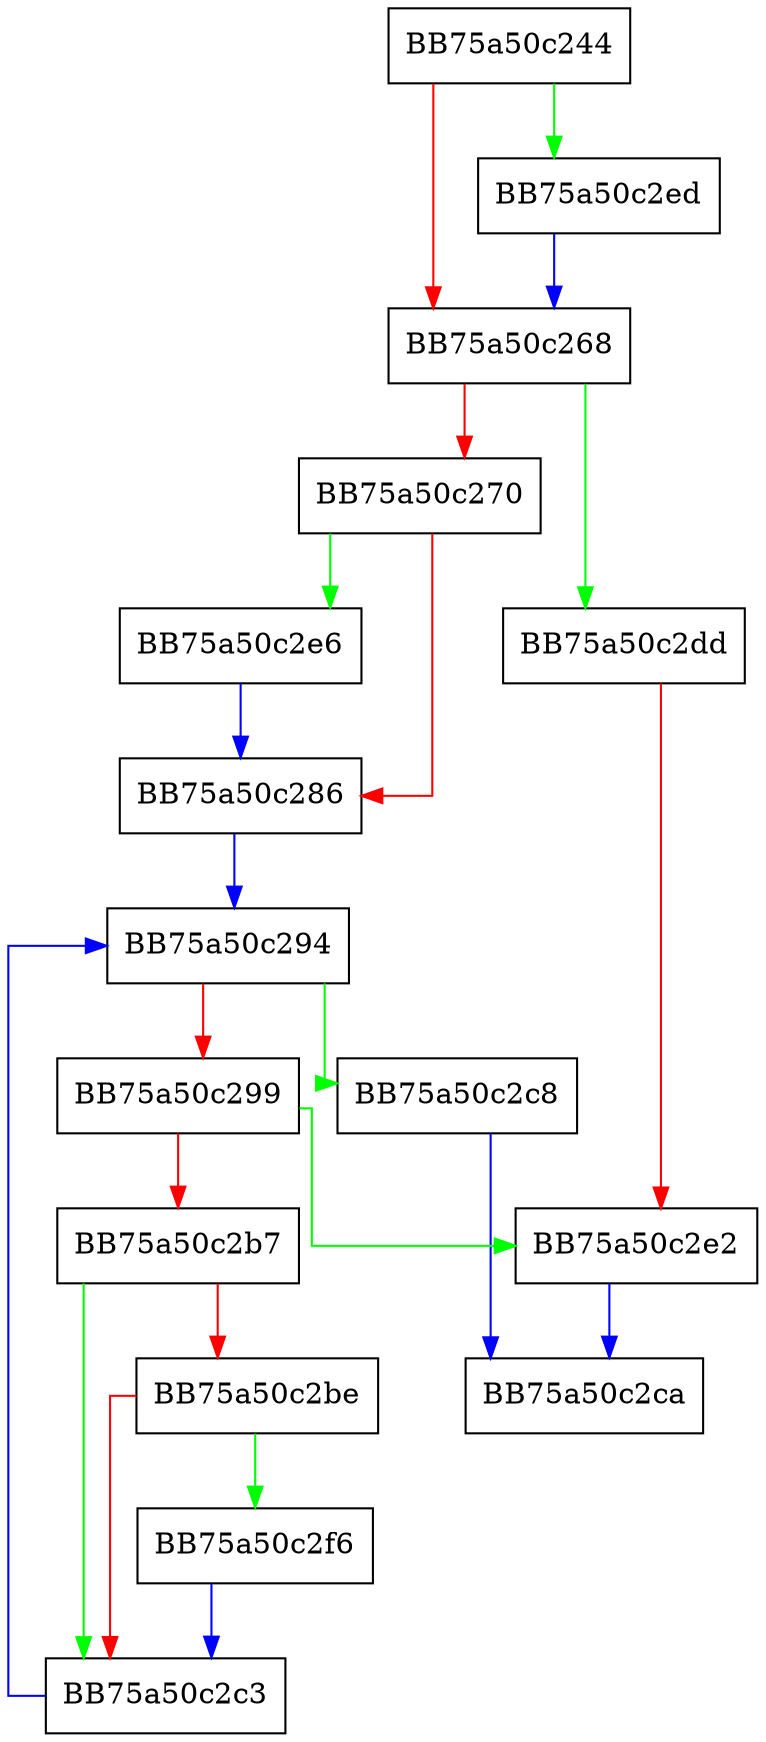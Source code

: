 digraph Merge {
  node [shape="box"];
  graph [splines=ortho];
  BB75a50c244 -> BB75a50c2ed [color="green"];
  BB75a50c244 -> BB75a50c268 [color="red"];
  BB75a50c268 -> BB75a50c2dd [color="green"];
  BB75a50c268 -> BB75a50c270 [color="red"];
  BB75a50c270 -> BB75a50c2e6 [color="green"];
  BB75a50c270 -> BB75a50c286 [color="red"];
  BB75a50c286 -> BB75a50c294 [color="blue"];
  BB75a50c294 -> BB75a50c2c8 [color="green"];
  BB75a50c294 -> BB75a50c299 [color="red"];
  BB75a50c299 -> BB75a50c2e2 [color="green"];
  BB75a50c299 -> BB75a50c2b7 [color="red"];
  BB75a50c2b7 -> BB75a50c2c3 [color="green"];
  BB75a50c2b7 -> BB75a50c2be [color="red"];
  BB75a50c2be -> BB75a50c2f6 [color="green"];
  BB75a50c2be -> BB75a50c2c3 [color="red"];
  BB75a50c2c3 -> BB75a50c294 [color="blue"];
  BB75a50c2c8 -> BB75a50c2ca [color="blue"];
  BB75a50c2dd -> BB75a50c2e2 [color="red"];
  BB75a50c2e2 -> BB75a50c2ca [color="blue"];
  BB75a50c2e6 -> BB75a50c286 [color="blue"];
  BB75a50c2ed -> BB75a50c268 [color="blue"];
  BB75a50c2f6 -> BB75a50c2c3 [color="blue"];
}